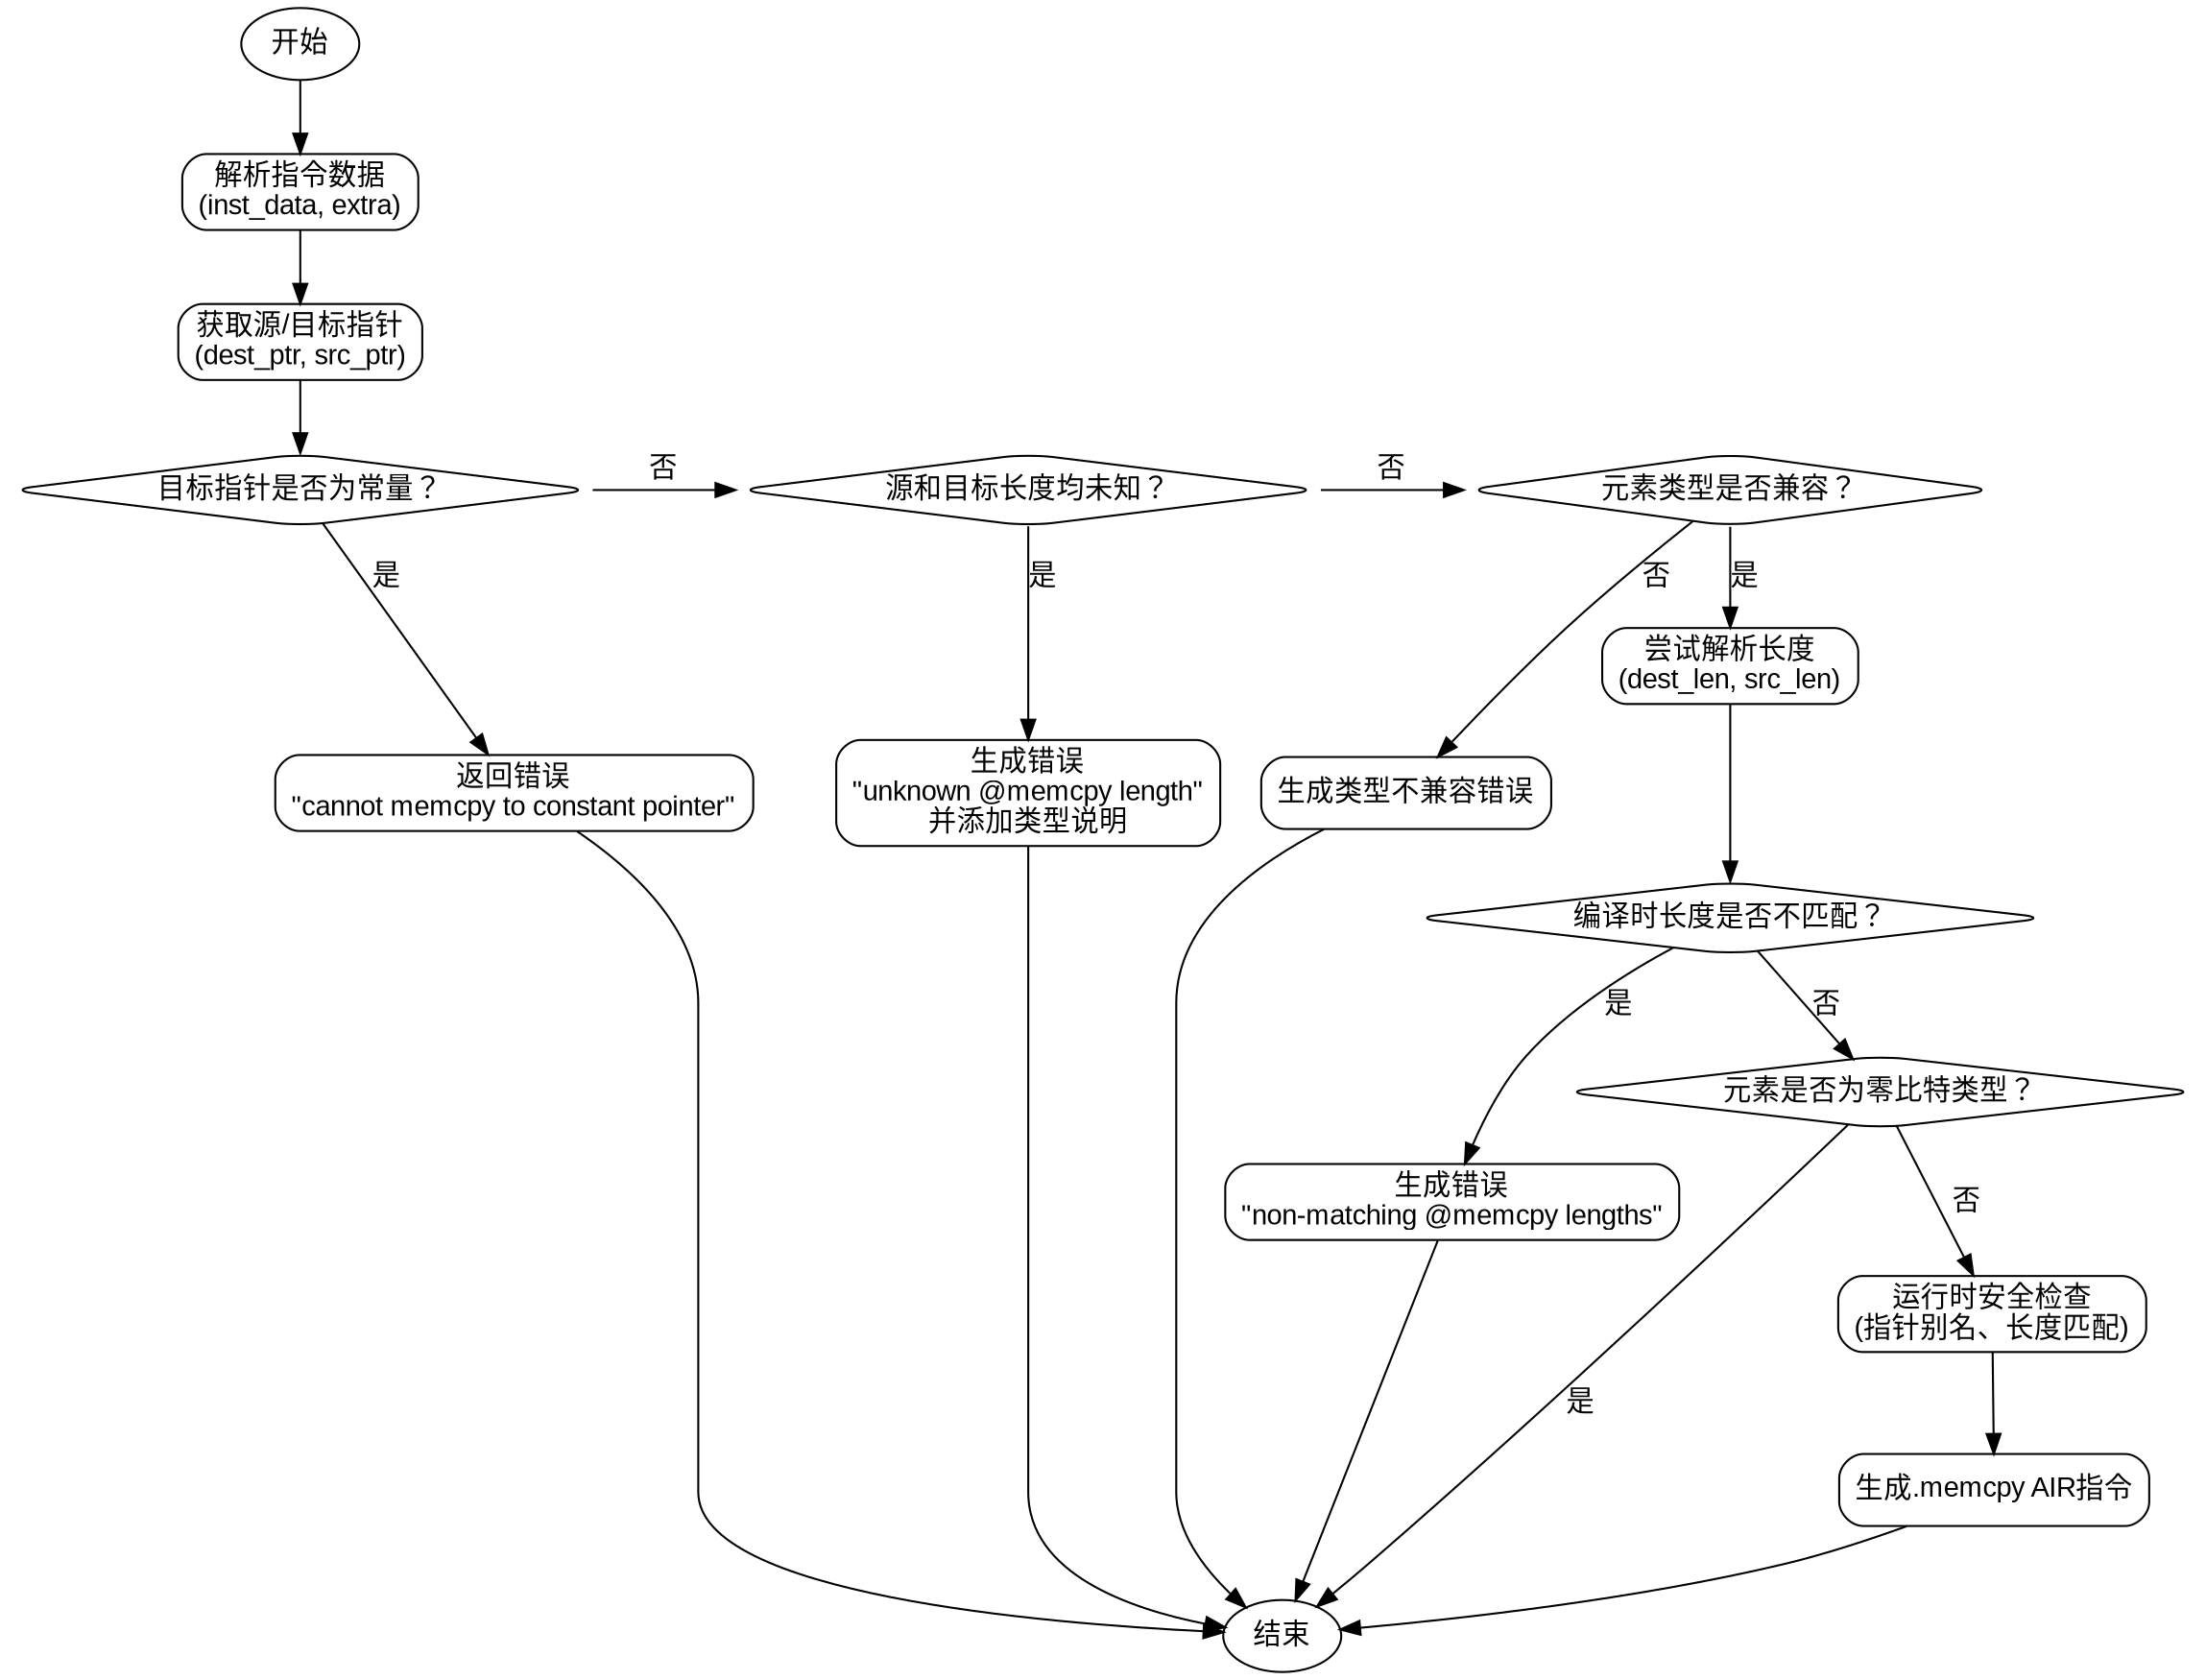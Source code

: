 
digraph zirMemcpy {
    graph [fontname="Arial", nodesep=0.5, ranksep=0.5];
    node [fontname="Arial", shape=rect, style="rounded"];
    edge [fontname="Arial"];

    start [label="开始", shape=ellipse];
    end [label="结束", shape=ellipse];

    resolve_inst_data [label="解析指令数据\n(inst_data, extra)"];
    get_src_dest [label="获取源/目标指针\n(dest_ptr, src_ptr)"];
    check_const_ptr [label="目标指针是否为常量？", shape=diamond];
    fail_const_ptr [label="返回错误\n\"cannot memcpy to constant pointer\""];
    check_lengths_known [label="源和目标长度均未知？", shape=diamond];
    fail_unknown_length [label="生成错误\n\"unknown @memcpy length\"\n并添加类型说明"];
    check_elem_compatibility [label="元素类型是否兼容？", shape=diamond];
    fail_elem_incompatible [label="生成类型不兼容错误"];
    resolve_lengths [label="尝试解析长度\n(dest_len, src_len)"];
    check_length_mismatch [label="编译时长度是否不匹配？", shape=diamond];
    fail_length_mismatch [label="生成错误\n\"non-matching @memcpy lengths\""];
    zero_bit_check [label="元素是否为零比特类型？", shape=diamond];
    check_runtime_safety [label="运行时安全检查\n(指针别名、长度匹配)"];
    generate_memcpy [label="生成.memcpy AIR指令"];

    start -> resolve_inst_data;
    resolve_inst_data -> get_src_dest;
    get_src_dest -> check_const_ptr;

    check_const_ptr -> fail_const_ptr [label="是"];
    check_const_ptr -> check_lengths_known [label="否"];

    check_lengths_known -> fail_unknown_length [label="是"];
    check_lengths_known -> check_elem_compatibility [label="否"];

    check_elem_compatibility -> fail_elem_incompatible [label="否"];
    check_elem_compatibility -> resolve_lengths [label="是"];

    resolve_lengths -> check_length_mismatch;
    check_length_mismatch -> fail_length_mismatch [label="是"];
    check_length_mismatch -> zero_bit_check [label="否"];

    zero_bit_check -> end [label="是"];
    zero_bit_check -> check_runtime_safety [label="否"];

    check_runtime_safety -> generate_memcpy;
    generate_memcpy -> end;

    // 错误处理路径终止
    fail_const_ptr -> end;
    fail_unknown_length -> end;
    fail_elem_incompatible -> end;
    fail_length_mismatch -> end;

    // 隐藏边对齐布局
    {rank=same; check_const_ptr check_lengths_known check_elem_compatibility}
    {rank=same; fail_const_ptr fail_unknown_length fail_elem_incompatible}
}
